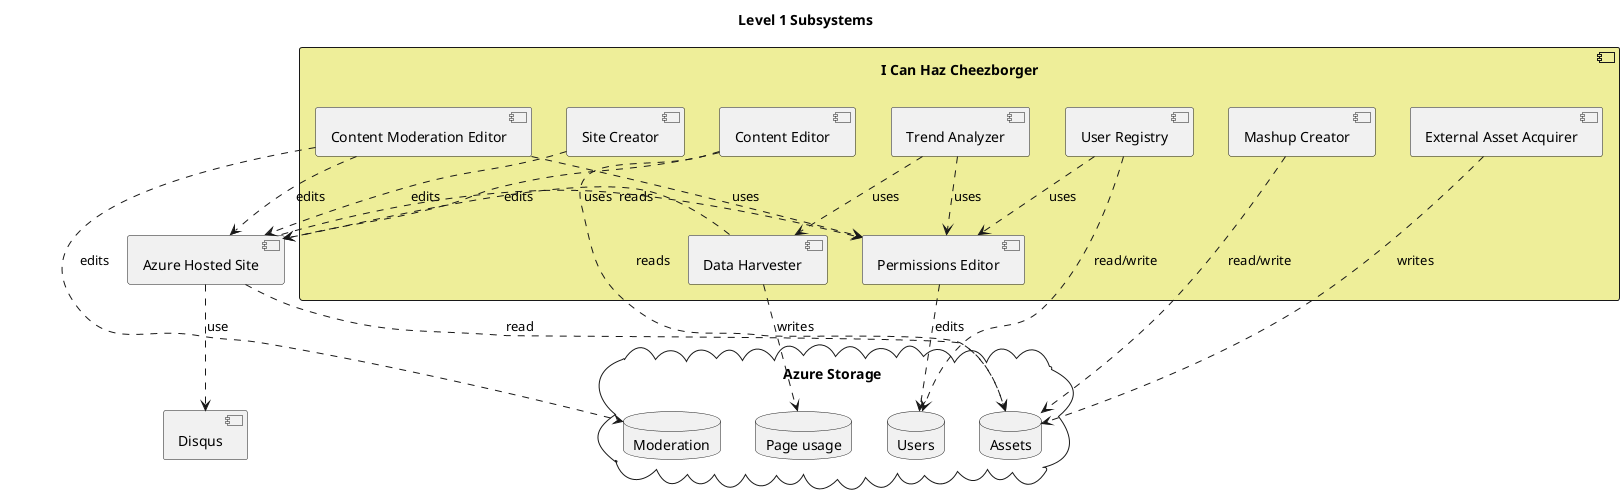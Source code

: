 @startuml
title Level 1 Subsystems

component "I Can Haz Cheezborger" as core #eeee99 {

'    package "Site" as sitePkg {
        [Site Creator] as creator
        [Content Editor] as contentEdit
        [Content Moderation Editor] as moderator
        [Data Harvester] as harvester
'    }
    
    [User Registry] as users
    
    [Permissions Editor] as permission
    
    [Mashup Creator] as mashup
    
    [External Asset Acquirer] as acquire
    
    [Trend Analyzer] as analyzer
}

component Disqus
component "Azure Hosted Site" as site
cloud "Azure Storage" as storage {
    database "Page usage" as pageUsage
    database "Users" as userData
    database "Assets" as assetData
    database "Moderation" as moderationData
}

acquire ..> assetData : writes

analyzer ..> harvester : uses
analyzer ..> permission : uses

creator ..> site : edits

contentEdit ..> site : edits
contentEdit ..> assetData : reads

harvester ..> site : reads
harvester ..> pageUsage : writes

mashup ..> assetData : read/write

moderator ..> site : edits
moderator ..> permission : uses
moderator ..> moderationData : edits

permission ..> userData : edits

site ..> Disqus : use
site ..> assetData : read
site ..> permission : uses

users ..> userData : read/write
users ..> permission : uses

@enduml

